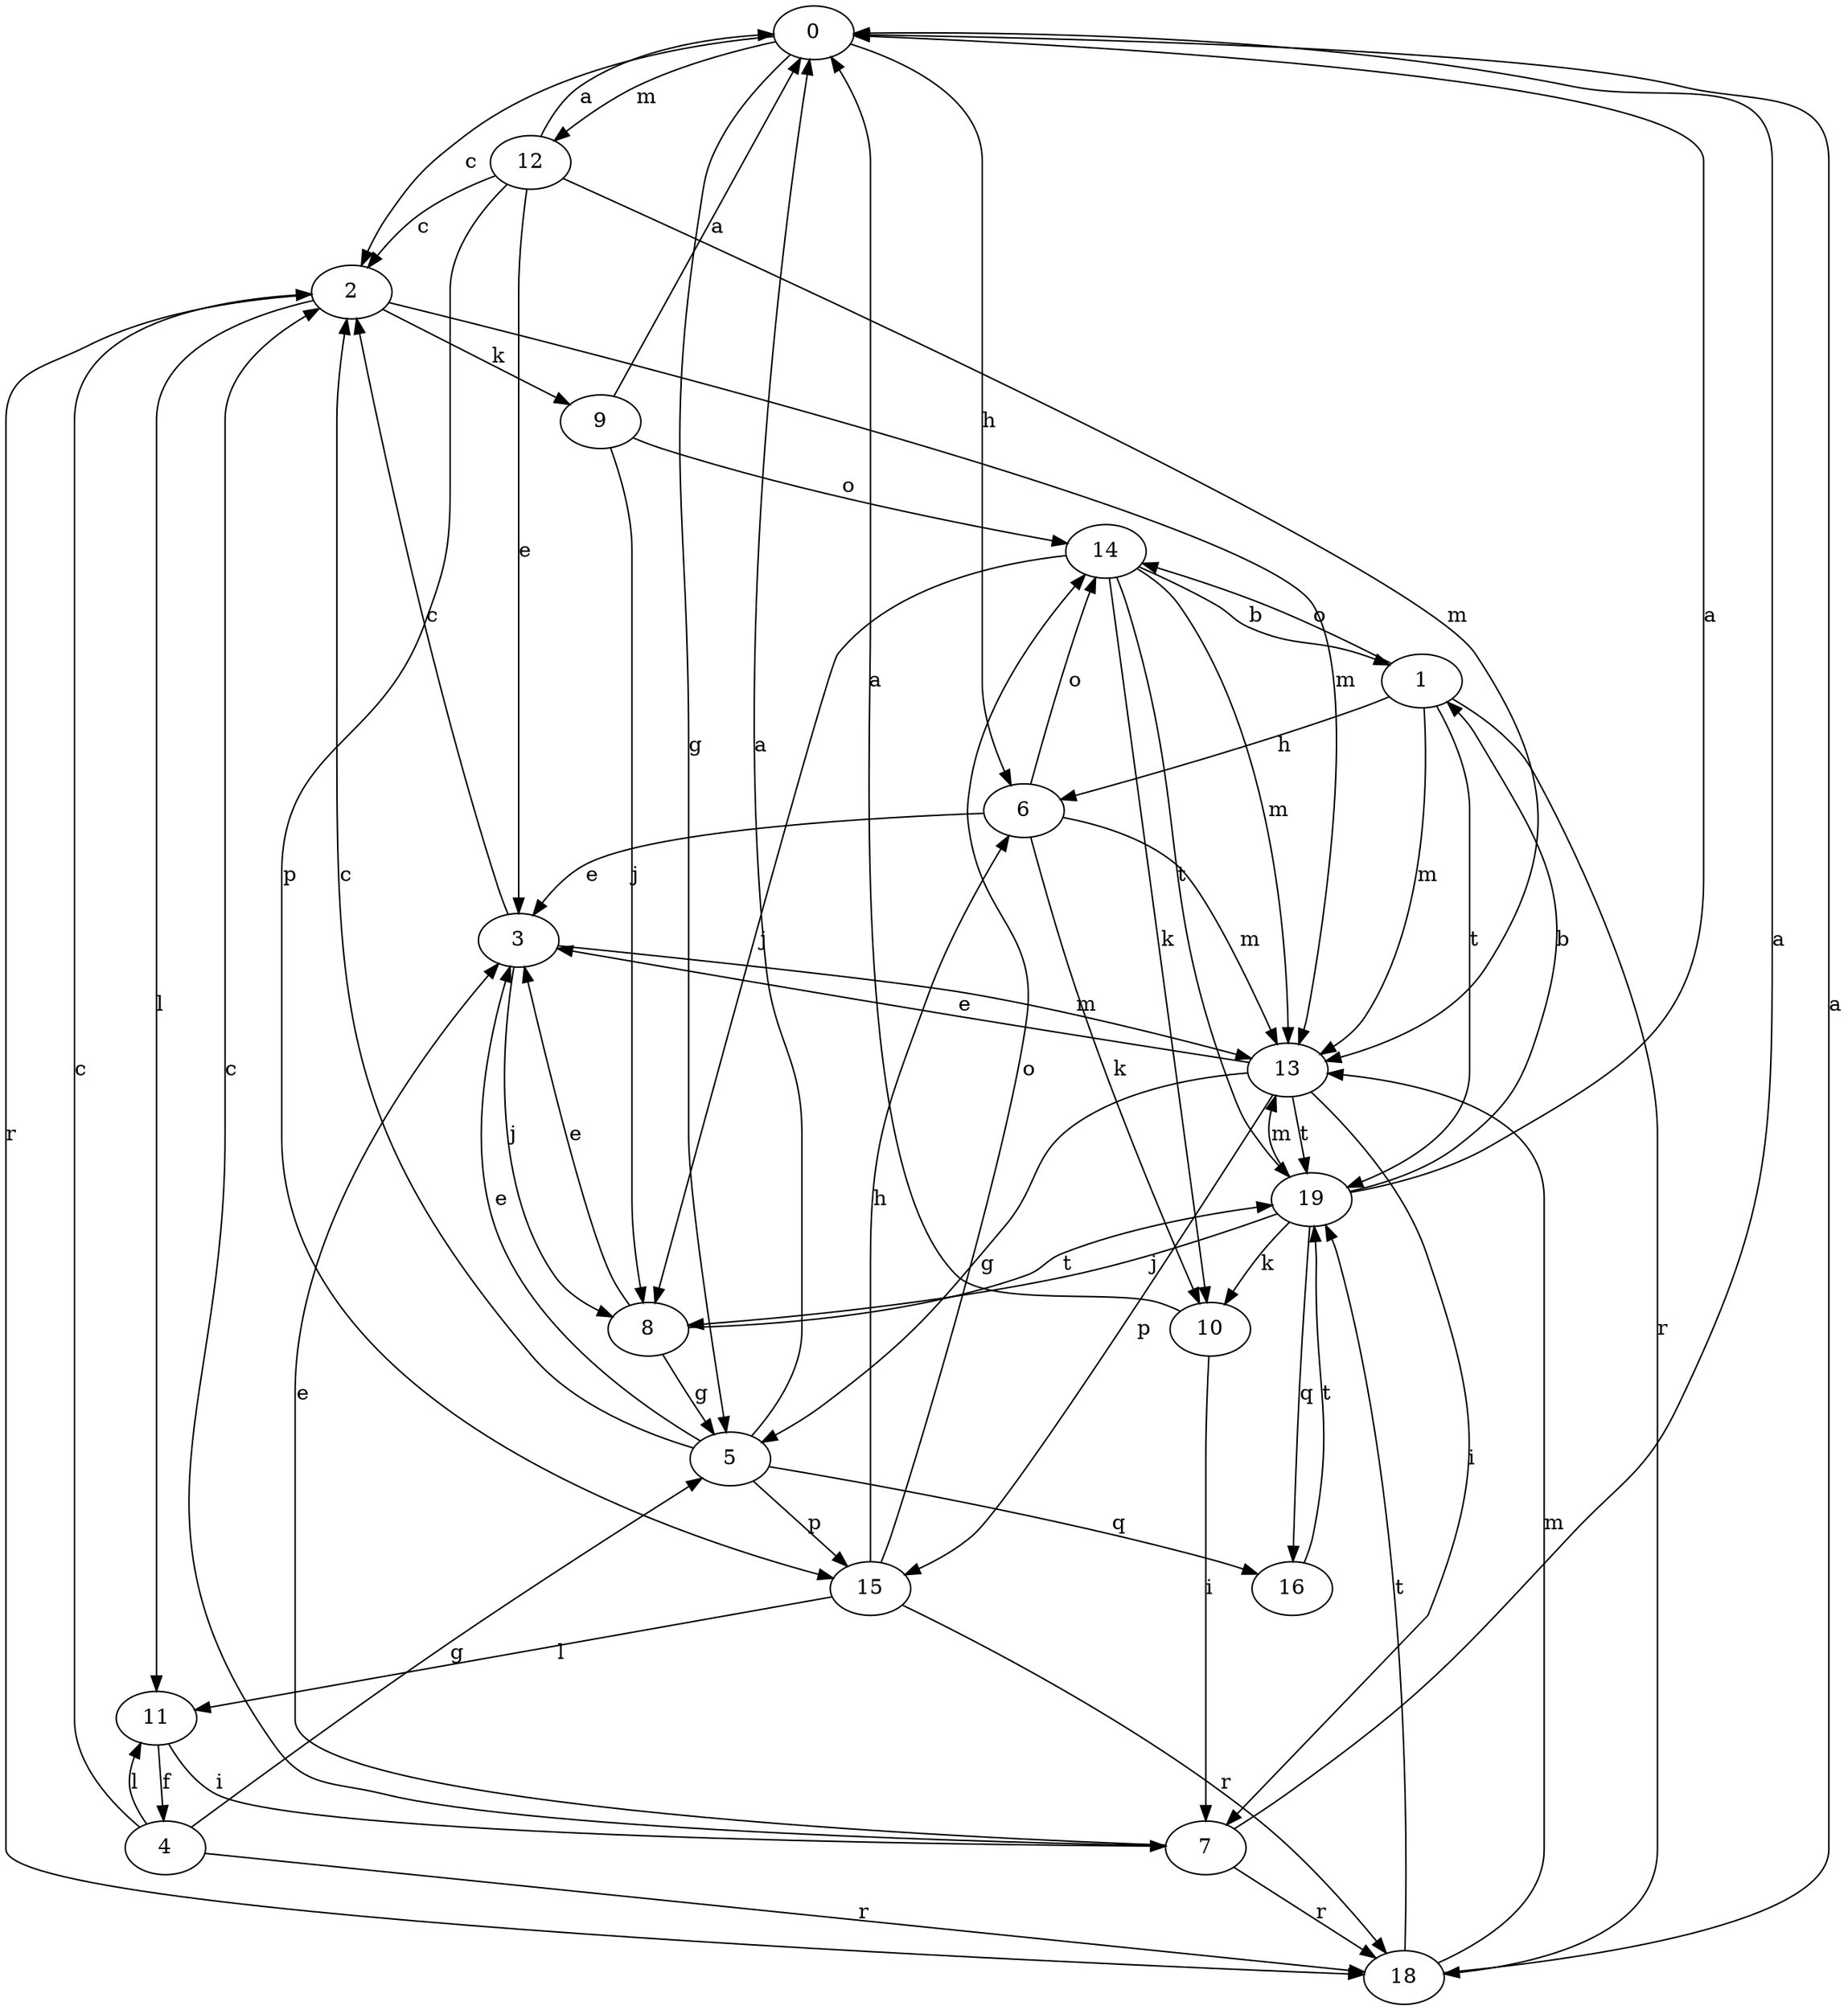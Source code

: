 strict digraph  {
0;
1;
2;
3;
4;
5;
6;
7;
8;
9;
10;
11;
12;
13;
14;
15;
16;
18;
19;
0 -> 2  [label=c];
0 -> 5  [label=g];
0 -> 6  [label=h];
0 -> 12  [label=m];
1 -> 6  [label=h];
1 -> 13  [label=m];
1 -> 14  [label=o];
1 -> 18  [label=r];
1 -> 19  [label=t];
2 -> 9  [label=k];
2 -> 11  [label=l];
2 -> 13  [label=m];
2 -> 18  [label=r];
3 -> 2  [label=c];
3 -> 8  [label=j];
3 -> 13  [label=m];
4 -> 2  [label=c];
4 -> 5  [label=g];
4 -> 11  [label=l];
4 -> 18  [label=r];
5 -> 0  [label=a];
5 -> 2  [label=c];
5 -> 3  [label=e];
5 -> 15  [label=p];
5 -> 16  [label=q];
6 -> 3  [label=e];
6 -> 10  [label=k];
6 -> 13  [label=m];
6 -> 14  [label=o];
7 -> 0  [label=a];
7 -> 2  [label=c];
7 -> 3  [label=e];
7 -> 18  [label=r];
8 -> 3  [label=e];
8 -> 5  [label=g];
8 -> 19  [label=t];
9 -> 0  [label=a];
9 -> 8  [label=j];
9 -> 14  [label=o];
10 -> 0  [label=a];
10 -> 7  [label=i];
11 -> 4  [label=f];
11 -> 7  [label=i];
12 -> 0  [label=a];
12 -> 2  [label=c];
12 -> 3  [label=e];
12 -> 13  [label=m];
12 -> 15  [label=p];
13 -> 3  [label=e];
13 -> 5  [label=g];
13 -> 7  [label=i];
13 -> 15  [label=p];
13 -> 19  [label=t];
14 -> 1  [label=b];
14 -> 8  [label=j];
14 -> 10  [label=k];
14 -> 13  [label=m];
14 -> 19  [label=t];
15 -> 6  [label=h];
15 -> 11  [label=l];
15 -> 14  [label=o];
15 -> 18  [label=r];
16 -> 19  [label=t];
18 -> 0  [label=a];
18 -> 13  [label=m];
18 -> 19  [label=t];
19 -> 0  [label=a];
19 -> 1  [label=b];
19 -> 8  [label=j];
19 -> 10  [label=k];
19 -> 13  [label=m];
19 -> 16  [label=q];
}
